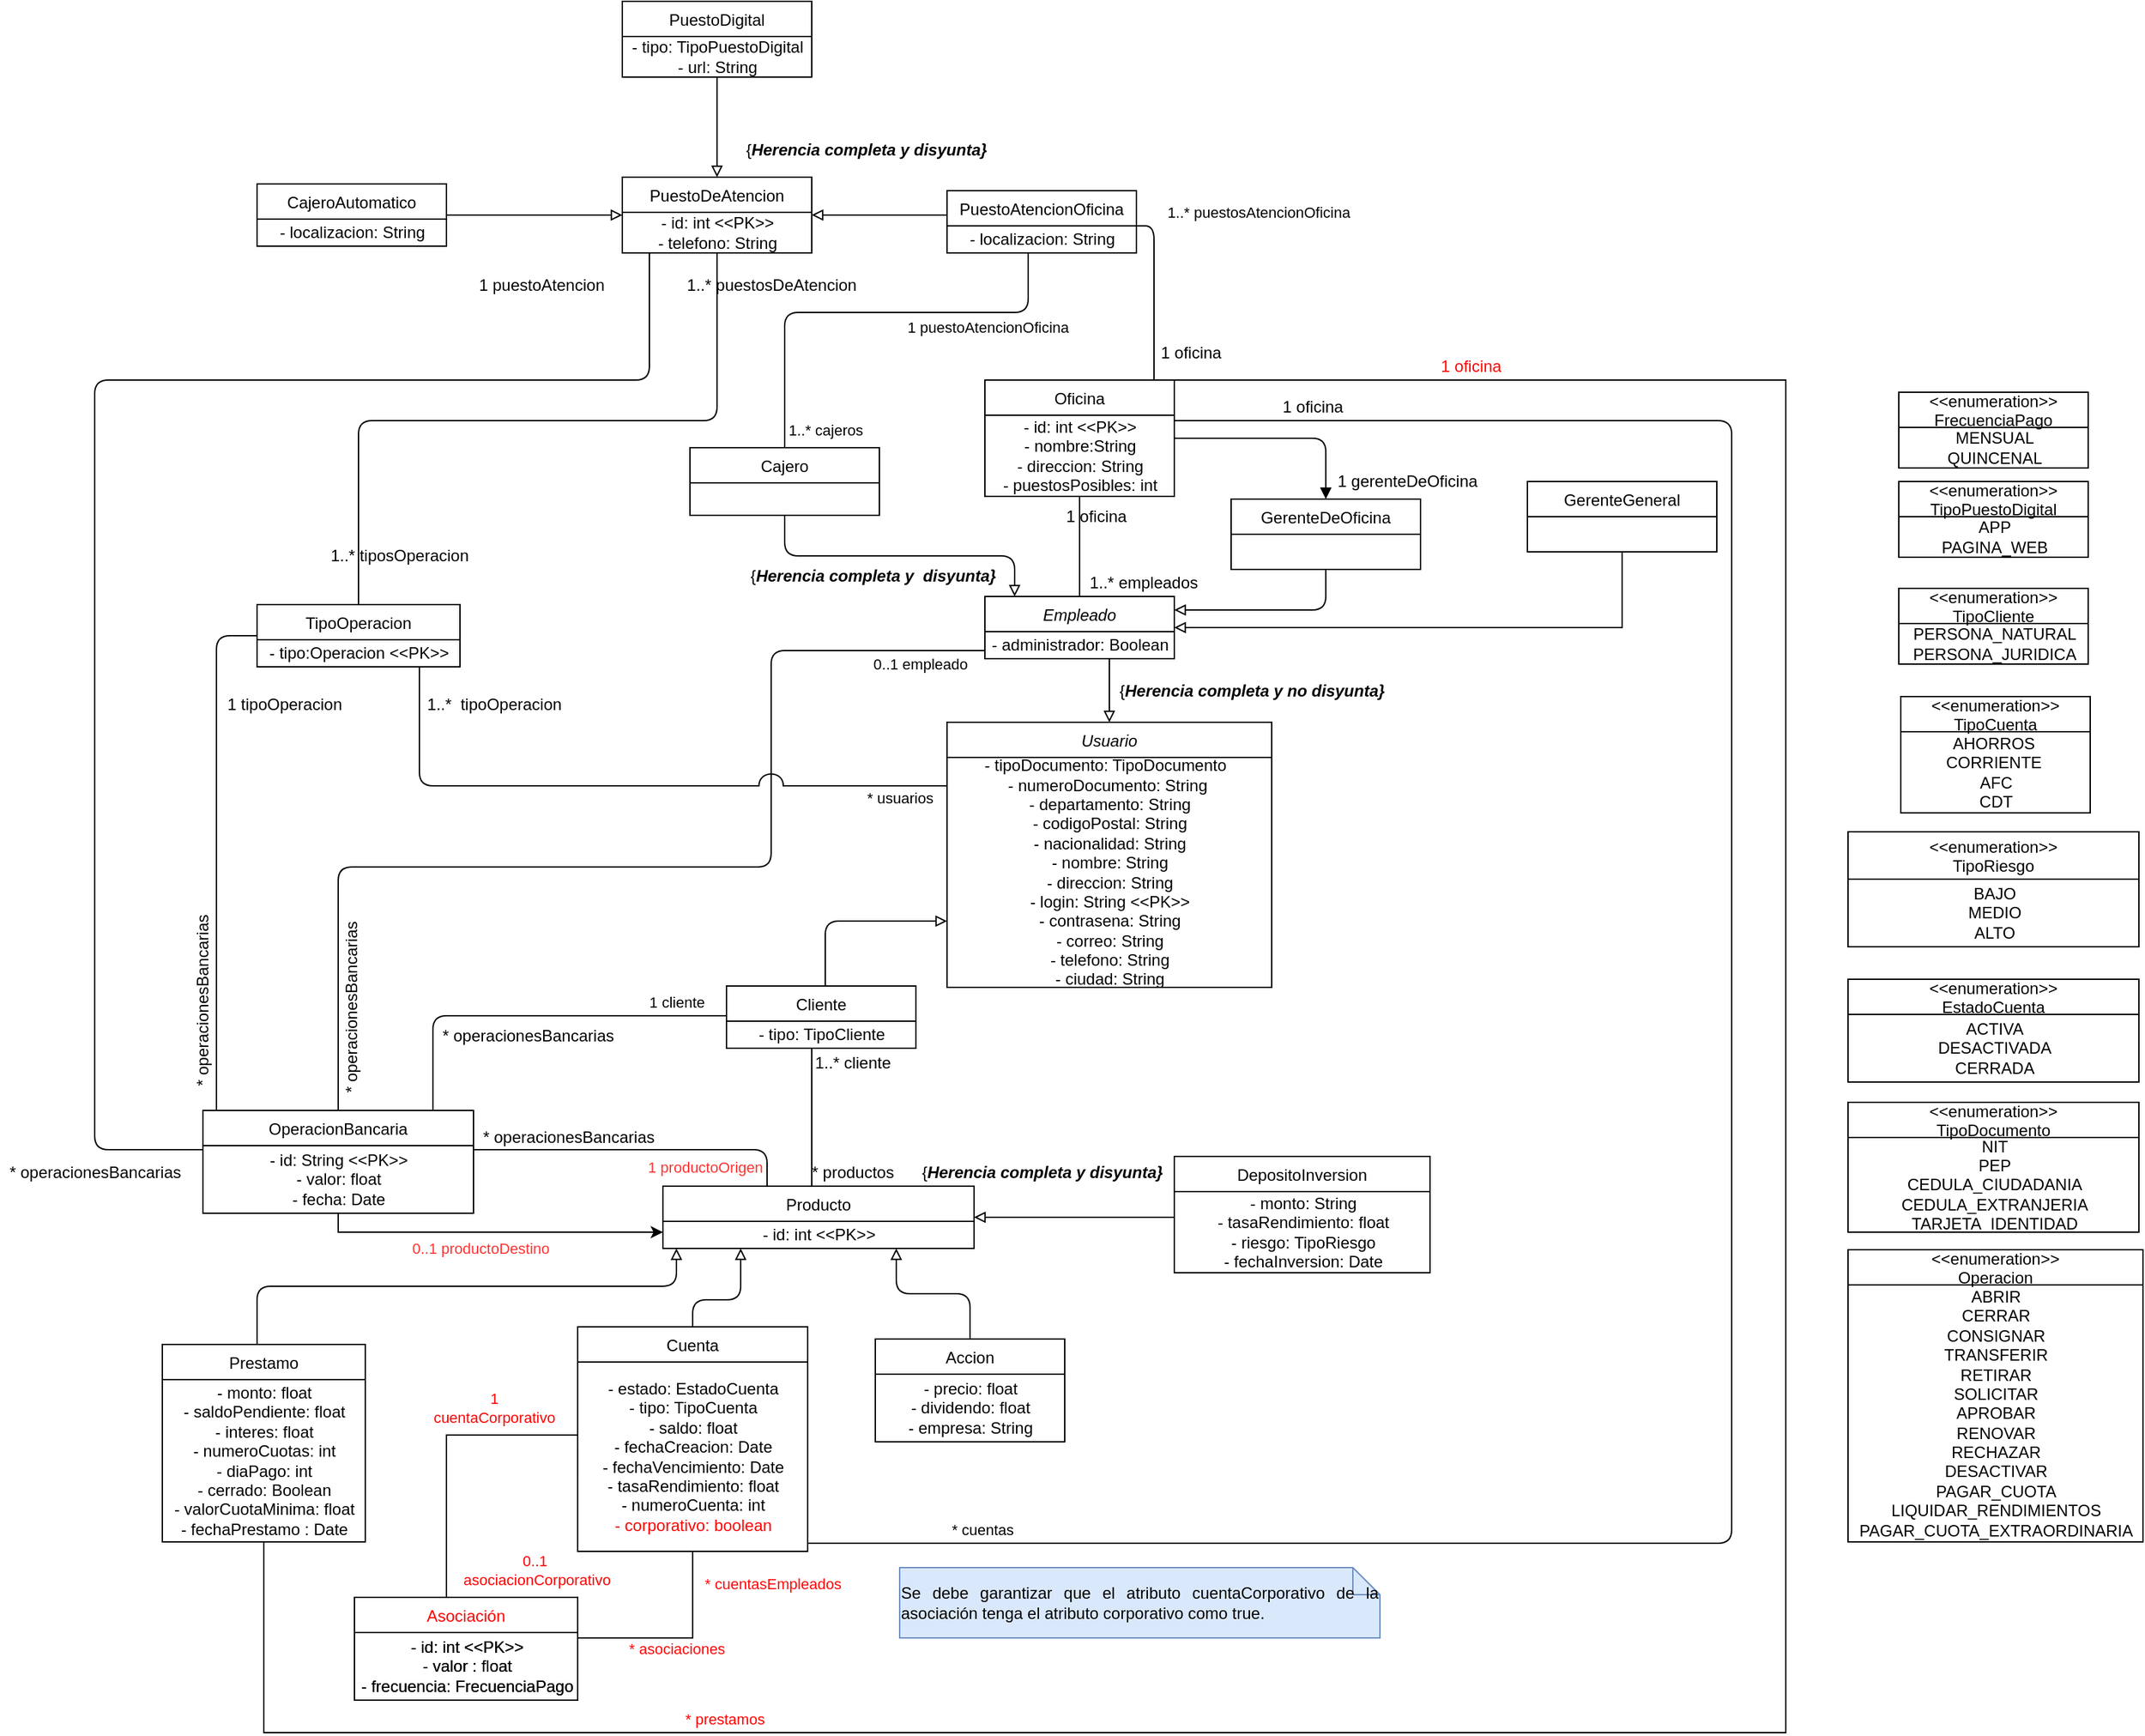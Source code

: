 <mxfile version="15.7.0" type="device"><diagram id="6gmjS-mF5gH4QfxO_2Ev" name="Page-1"><mxGraphModel dx="2557" dy="2121" grid="1" gridSize="10" guides="1" tooltips="1" connect="1" arrows="1" fold="1" page="1" pageScale="1" pageWidth="827" pageHeight="1169" math="0" shadow="0"><root><mxCell id="0"/><mxCell id="1" parent="0"/><mxCell id="1SsCXq34g7ttezfl67B7-1" value="Usuario" style="swimlane;fontStyle=2;childLayout=stackLayout;horizontal=1;startSize=26;fillColor=none;horizontalStack=0;resizeParent=1;resizeParentMax=0;resizeLast=0;collapsible=1;marginBottom=0;" parent="1" vertex="1"><mxGeometry x="230" y="113" width="240" height="196" as="geometry"/></mxCell><mxCell id="1SsCXq34g7ttezfl67B7-2" value="- tipoDocumento: TipoDocumento&amp;nbsp;&amp;nbsp;&lt;br&gt;- numeroDocumento: String&amp;nbsp;&lt;br&gt;- departamento: String&lt;br&gt;- codigoPostal: String&lt;br&gt;- nacionalidad: String&lt;br&gt;- nombre: String&lt;br&gt;- direccion: String&lt;br&gt;- login: String &amp;lt;&amp;lt;PK&amp;gt;&amp;gt;&lt;br&gt;- contrasena: String&lt;br&gt;- correo: String&lt;br&gt;- telefono: String&lt;br&gt;- ciudad: String" style="text;html=1;align=center;verticalAlign=middle;resizable=0;points=[];autosize=1;strokeColor=none;fillColor=none;" parent="1SsCXq34g7ttezfl67B7-1" vertex="1"><mxGeometry y="26" width="240" height="170" as="geometry"/></mxCell><mxCell id="1SsCXq34g7ttezfl67B7-3" style="edgeStyle=orthogonalEdgeStyle;rounded=0;orthogonalLoop=1;jettySize=auto;html=1;entryX=1;entryY=0.5;entryDx=0;entryDy=0;endArrow=block;endFill=0;" parent="1" source="1SsCXq34g7ttezfl67B7-4" target="1SsCXq34g7ttezfl67B7-60" edge="1"><mxGeometry relative="1" as="geometry"><Array as="points"><mxPoint x="729" y="43"/></Array></mxGeometry></mxCell><mxCell id="1SsCXq34g7ttezfl67B7-4" value="GerenteGeneral" style="swimlane;fontStyle=0;childLayout=stackLayout;horizontal=1;startSize=26;fillColor=none;horizontalStack=0;resizeParent=1;resizeParentMax=0;resizeLast=0;collapsible=1;marginBottom=0;" parent="1" vertex="1"><mxGeometry x="659" y="-65" width="140" height="52" as="geometry"/></mxCell><mxCell id="1SsCXq34g7ttezfl67B7-5" style="edgeStyle=orthogonalEdgeStyle;rounded=0;orthogonalLoop=1;jettySize=auto;html=1;entryX=0.5;entryY=0;entryDx=0;entryDy=0;endArrow=none;endFill=0;" parent="1" source="1SsCXq34g7ttezfl67B7-7" target="1SsCXq34g7ttezfl67B7-54" edge="1"><mxGeometry relative="1" as="geometry"><Array as="points"><mxPoint x="130" y="456"/></Array></mxGeometry></mxCell><mxCell id="1SsCXq34g7ttezfl67B7-6" style="edgeStyle=orthogonalEdgeStyle;rounded=1;orthogonalLoop=1;jettySize=auto;html=1;endArrow=block;endFill=0;" parent="1" source="1SsCXq34g7ttezfl67B7-7" target="1SsCXq34g7ttezfl67B7-1" edge="1"><mxGeometry relative="1" as="geometry"><Array as="points"><mxPoint x="140" y="260"/></Array></mxGeometry></mxCell><mxCell id="1SsCXq34g7ttezfl67B7-7" value="Cliente" style="swimlane;fontStyle=0;childLayout=stackLayout;horizontal=1;startSize=26;fillColor=none;horizontalStack=0;resizeParent=1;resizeParentMax=0;resizeLast=0;collapsible=1;marginBottom=0;" parent="1" vertex="1"><mxGeometry x="67" y="308" width="140" height="46" as="geometry"/></mxCell><mxCell id="1SsCXq34g7ttezfl67B7-8" value="- tipo: TipoCliente" style="text;html=1;align=center;verticalAlign=middle;resizable=0;points=[];autosize=1;strokeColor=none;fillColor=none;" parent="1SsCXq34g7ttezfl67B7-7" vertex="1"><mxGeometry y="26" width="140" height="20" as="geometry"/></mxCell><mxCell id="1SsCXq34g7ttezfl67B7-9" style="edgeStyle=orthogonalEdgeStyle;rounded=1;orthogonalLoop=1;jettySize=auto;html=1;endArrow=block;endFill=0;" parent="1" source="1SsCXq34g7ttezfl67B7-10" target="1SsCXq34g7ttezfl67B7-60" edge="1"><mxGeometry relative="1" as="geometry"><Array as="points"><mxPoint x="510" y="30"/></Array></mxGeometry></mxCell><mxCell id="1SsCXq34g7ttezfl67B7-10" value="GerenteDeOficina" style="swimlane;fontStyle=0;childLayout=stackLayout;horizontal=1;startSize=26;fillColor=none;horizontalStack=0;resizeParent=1;resizeParentMax=0;resizeLast=0;collapsible=1;marginBottom=0;" parent="1" vertex="1"><mxGeometry x="440" y="-52" width="140" height="52" as="geometry"/></mxCell><mxCell id="1SsCXq34g7ttezfl67B7-11" style="edgeStyle=orthogonalEdgeStyle;rounded=1;orthogonalLoop=1;jettySize=auto;html=1;endArrow=none;endFill=0;" parent="1" source="1SsCXq34g7ttezfl67B7-15" target="1SsCXq34g7ttezfl67B7-37" edge="1"><mxGeometry relative="1" as="geometry"><Array as="points"><mxPoint x="110" y="-190"/><mxPoint x="290" y="-190"/></Array></mxGeometry></mxCell><mxCell id="1SsCXq34g7ttezfl67B7-12" value="1..* cajeros" style="edgeLabel;html=1;align=center;verticalAlign=middle;resizable=0;points=[];rotation=0;" parent="1SsCXq34g7ttezfl67B7-11" vertex="1" connectable="0"><mxGeometry x="-0.809" relative="1" as="geometry"><mxPoint x="30" y="18" as="offset"/></mxGeometry></mxCell><mxCell id="1SsCXq34g7ttezfl67B7-13" value="1 puestoAtencionOficina" style="edgeLabel;html=1;align=center;verticalAlign=middle;resizable=0;points=[];" parent="1SsCXq34g7ttezfl67B7-11" vertex="1" connectable="0"><mxGeometry x="0.923" y="1" relative="1" as="geometry"><mxPoint x="-29" y="42" as="offset"/></mxGeometry></mxCell><mxCell id="1SsCXq34g7ttezfl67B7-14" style="edgeStyle=orthogonalEdgeStyle;rounded=1;orthogonalLoop=1;jettySize=auto;html=1;entryX=0.157;entryY=0;entryDx=0;entryDy=0;entryPerimeter=0;endArrow=block;endFill=0;" parent="1" source="1SsCXq34g7ttezfl67B7-15" target="1SsCXq34g7ttezfl67B7-60" edge="1"><mxGeometry relative="1" as="geometry"><Array as="points"><mxPoint x="110" y="-10"/><mxPoint x="280" y="-10"/></Array></mxGeometry></mxCell><mxCell id="1SsCXq34g7ttezfl67B7-15" value="Cajero" style="swimlane;fontStyle=0;childLayout=stackLayout;horizontal=1;startSize=26;fillColor=none;horizontalStack=0;resizeParent=1;resizeParentMax=0;resizeLast=0;collapsible=1;marginBottom=0;" parent="1" vertex="1"><mxGeometry x="40" y="-90" width="140" height="50" as="geometry"/></mxCell><mxCell id="1SsCXq34g7ttezfl67B7-16" style="edgeStyle=orthogonalEdgeStyle;rounded=1;orthogonalLoop=1;jettySize=auto;html=1;entryX=0.25;entryY=1;entryDx=0;entryDy=0;endArrow=block;endFill=0;" parent="1" source="1SsCXq34g7ttezfl67B7-17" target="1SsCXq34g7ttezfl67B7-54" edge="1"><mxGeometry relative="1" as="geometry"><Array as="points"><mxPoint x="42" y="540"/><mxPoint x="78" y="540"/></Array></mxGeometry></mxCell><mxCell id="1SsCXq34g7ttezfl67B7-17" value="Cuenta" style="swimlane;fontStyle=0;childLayout=stackLayout;horizontal=1;startSize=26;fillColor=none;horizontalStack=0;resizeParent=1;resizeParentMax=0;resizeLast=0;collapsible=1;marginBottom=0;" parent="1" vertex="1"><mxGeometry x="-43" y="560" width="170" height="166" as="geometry"/></mxCell><mxCell id="1SsCXq34g7ttezfl67B7-18" value="&lt;br&gt;- estado: EstadoCuenta&lt;br&gt;- tipo: TipoCuenta&lt;br&gt;- saldo: float&lt;br&gt;- fechaCreacion: Date&lt;br&gt;- fechaVencimiento: Date&lt;br&gt;- tasaRendimiento: float&lt;br&gt;- numeroCuenta: int&lt;br&gt;&lt;font color=&quot;#ff0000&quot;&gt;- corporativo: boolean&lt;br&gt;&lt;br&gt;&lt;/font&gt;" style="text;html=1;align=center;verticalAlign=middle;resizable=0;points=[];autosize=1;strokeColor=none;fillColor=none;" parent="1SsCXq34g7ttezfl67B7-17" vertex="1"><mxGeometry y="26" width="170" height="140" as="geometry"/></mxCell><mxCell id="1SsCXq34g7ttezfl67B7-19" style="edgeStyle=orthogonalEdgeStyle;rounded=1;orthogonalLoop=1;jettySize=auto;html=1;endArrow=block;endFill=0;" parent="1" source="1SsCXq34g7ttezfl67B7-20" target="1SsCXq34g7ttezfl67B7-54" edge="1"><mxGeometry relative="1" as="geometry"><Array as="points"><mxPoint x="-280" y="530"/><mxPoint x="30" y="530"/></Array></mxGeometry></mxCell><mxCell id="1SsCXq34g7ttezfl67B7-20" value="Prestamo" style="swimlane;fontStyle=0;childLayout=stackLayout;horizontal=1;startSize=26;fillColor=none;horizontalStack=0;resizeParent=1;resizeParentMax=0;resizeLast=0;collapsible=1;marginBottom=0;" parent="1" vertex="1"><mxGeometry x="-350" y="573" width="150" height="146" as="geometry"/></mxCell><mxCell id="1SsCXq34g7ttezfl67B7-21" value="- monto: float&lt;br&gt;- saldoPendiente: float&lt;br&gt;- interes: float&lt;br&gt;- numeroCuotas: int&lt;br&gt;- diaPago: int&lt;br&gt;- cerrado: Boolean&lt;br&gt;- valorCuotaMinima: float&lt;br&gt;- fechaPrestamo : Date" style="text;html=1;align=center;verticalAlign=middle;resizable=0;points=[];autosize=1;strokeColor=none;fillColor=none;" parent="1SsCXq34g7ttezfl67B7-20" vertex="1"><mxGeometry y="26" width="150" height="120" as="geometry"/></mxCell><mxCell id="1SsCXq34g7ttezfl67B7-22" style="edgeStyle=orthogonalEdgeStyle;rounded=1;orthogonalLoop=1;jettySize=auto;html=1;endArrow=none;endFill=0;" parent="1" source="1SsCXq34g7ttezfl67B7-23" target="1SsCXq34g7ttezfl67B7-29" edge="1"><mxGeometry relative="1" as="geometry"><Array as="points"><mxPoint x="10" y="-140"/><mxPoint x="-400" y="-140"/><mxPoint x="-400" y="429"/></Array></mxGeometry></mxCell><mxCell id="1SsCXq34g7ttezfl67B7-23" value="PuestoDeAtencion" style="swimlane;fontStyle=0;childLayout=stackLayout;horizontal=1;startSize=26;fillColor=none;horizontalStack=0;resizeParent=1;resizeParentMax=0;resizeLast=0;collapsible=1;marginBottom=0;" parent="1" vertex="1"><mxGeometry x="-10" y="-290" width="140" height="56" as="geometry"/></mxCell><mxCell id="1SsCXq34g7ttezfl67B7-107" value="- id: int &amp;lt;&amp;lt;PK&amp;gt;&amp;gt;&lt;br&gt;- telefono: String" style="text;html=1;align=center;verticalAlign=middle;resizable=0;points=[];autosize=1;strokeColor=none;fillColor=none;" parent="1SsCXq34g7ttezfl67B7-23" vertex="1"><mxGeometry y="26" width="140" height="30" as="geometry"/></mxCell><mxCell id="1SsCXq34g7ttezfl67B7-24" style="edgeStyle=orthogonalEdgeStyle;rounded=1;orthogonalLoop=1;jettySize=auto;html=1;endArrow=none;endFill=0;" parent="1" source="1SsCXq34g7ttezfl67B7-29" target="1SsCXq34g7ttezfl67B7-7" edge="1"><mxGeometry relative="1" as="geometry"><Array as="points"><mxPoint x="-150" y="330"/></Array></mxGeometry></mxCell><mxCell id="1SsCXq34g7ttezfl67B7-25" value="1 cliente" style="edgeLabel;html=1;align=center;verticalAlign=middle;resizable=0;points=[];" parent="1SsCXq34g7ttezfl67B7-24" vertex="1" connectable="0"><mxGeometry x="0.58" y="2" relative="1" as="geometry"><mxPoint x="23" y="-8" as="offset"/></mxGeometry></mxCell><mxCell id="1SsCXq34g7ttezfl67B7-26" style="edgeStyle=orthogonalEdgeStyle;rounded=1;orthogonalLoop=1;jettySize=auto;html=1;endArrow=none;endFill=0;" parent="1" source="1SsCXq34g7ttezfl67B7-29" target="1SsCXq34g7ttezfl67B7-60" edge="1"><mxGeometry relative="1" as="geometry"><Array as="points"><mxPoint x="-220" y="220"/><mxPoint x="100" y="220"/><mxPoint x="100" y="60"/></Array></mxGeometry></mxCell><mxCell id="1SsCXq34g7ttezfl67B7-27" value="0..1 empleado" style="edgeLabel;html=1;align=center;verticalAlign=middle;resizable=0;points=[];" parent="1SsCXq34g7ttezfl67B7-26" vertex="1" connectable="0"><mxGeometry x="0.605" y="1" relative="1" as="geometry"><mxPoint x="111" y="6" as="offset"/></mxGeometry></mxCell><mxCell id="1SsCXq34g7ttezfl67B7-28" style="edgeStyle=orthogonalEdgeStyle;rounded=1;orthogonalLoop=1;jettySize=auto;html=1;endArrow=none;endFill=0;" parent="1" source="1SsCXq34g7ttezfl67B7-29" target="1SsCXq34g7ttezfl67B7-72" edge="1"><mxGeometry relative="1" as="geometry"><mxPoint x="-210" y="80" as="targetPoint"/><Array as="points"><mxPoint x="-310" y="49"/></Array></mxGeometry></mxCell><mxCell id="1SsCXq34g7ttezfl67B7-29" value="OperacionBancaria" style="swimlane;fontStyle=0;childLayout=stackLayout;horizontal=1;startSize=26;fillColor=none;horizontalStack=0;resizeParent=1;resizeParentMax=0;resizeLast=0;collapsible=1;marginBottom=0;" parent="1" vertex="1"><mxGeometry x="-320" y="400" width="200" height="76" as="geometry"/></mxCell><mxCell id="1SsCXq34g7ttezfl67B7-30" value="- id: String &amp;lt;&amp;lt;PK&amp;gt;&amp;gt;&lt;br&gt;- valor: float&lt;br&gt;- fecha: Date" style="text;html=1;align=center;verticalAlign=middle;resizable=0;points=[];autosize=1;strokeColor=none;fillColor=none;" parent="1SsCXq34g7ttezfl67B7-29" vertex="1"><mxGeometry y="26" width="200" height="50" as="geometry"/></mxCell><mxCell id="1SsCXq34g7ttezfl67B7-31" style="edgeStyle=orthogonalEdgeStyle;rounded=1;orthogonalLoop=1;jettySize=auto;html=1;endArrow=none;endFill=0;" parent="1" source="1SsCXq34g7ttezfl67B7-35" target="1SsCXq34g7ttezfl67B7-37" edge="1"><mxGeometry relative="1" as="geometry"><Array as="points"><mxPoint x="383" y="-254"/></Array><mxPoint x="385.54" y="-116.74" as="sourcePoint"/><mxPoint x="370" y="-253.98" as="targetPoint"/></mxGeometry></mxCell><mxCell id="1SsCXq34g7ttezfl67B7-32" value="1..* puestosAtencionOficina" style="edgeLabel;html=1;align=center;verticalAlign=middle;resizable=0;points=[];" parent="1SsCXq34g7ttezfl67B7-31" vertex="1" connectable="0"><mxGeometry x="-0.02" y="-3" relative="1" as="geometry"><mxPoint x="74" y="-62" as="offset"/></mxGeometry></mxCell><mxCell id="1SsCXq34g7ttezfl67B7-33" style="edgeStyle=orthogonalEdgeStyle;rounded=0;orthogonalLoop=1;jettySize=auto;html=1;endArrow=none;endFill=0;" parent="1" source="1SsCXq34g7ttezfl67B7-35" target="1SsCXq34g7ttezfl67B7-60" edge="1"><mxGeometry relative="1" as="geometry"/></mxCell><mxCell id="1SsCXq34g7ttezfl67B7-34" style="edgeStyle=orthogonalEdgeStyle;rounded=1;orthogonalLoop=1;jettySize=auto;html=1;endArrow=block;endFill=1;" parent="1" source="1SsCXq34g7ttezfl67B7-35" target="1SsCXq34g7ttezfl67B7-10" edge="1"><mxGeometry relative="1" as="geometry"/></mxCell><mxCell id="1SsCXq34g7ttezfl67B7-35" value="Oficina" style="swimlane;fontStyle=0;childLayout=stackLayout;horizontal=1;startSize=26;fillColor=none;horizontalStack=0;resizeParent=1;resizeParentMax=0;resizeLast=0;collapsible=1;marginBottom=0;" parent="1" vertex="1"><mxGeometry x="258" y="-140" width="140" height="86" as="geometry"/></mxCell><mxCell id="1SsCXq34g7ttezfl67B7-64" value="- id: int &amp;lt;&amp;lt;PK&amp;gt;&amp;gt;&lt;br&gt;- nombre:String&lt;br&gt;- direccion: String&lt;br&gt;- puestosPosibles: int" style="text;html=1;align=center;verticalAlign=middle;resizable=0;points=[];autosize=1;strokeColor=none;fillColor=none;" parent="1SsCXq34g7ttezfl67B7-35" vertex="1"><mxGeometry y="26" width="140" height="60" as="geometry"/></mxCell><mxCell id="1SsCXq34g7ttezfl67B7-36" style="edgeStyle=orthogonalEdgeStyle;rounded=0;orthogonalLoop=1;jettySize=auto;html=1;entryX=1;entryY=0.5;entryDx=0;entryDy=0;endArrow=block;endFill=0;" parent="1" source="1SsCXq34g7ttezfl67B7-37" target="1SsCXq34g7ttezfl67B7-23" edge="1"><mxGeometry relative="1" as="geometry"><Array as="points"><mxPoint x="150" y="-262"/><mxPoint x="150" y="-262"/></Array></mxGeometry></mxCell><mxCell id="1SsCXq34g7ttezfl67B7-37" value="PuestoAtencionOficina" style="swimlane;fontStyle=0;childLayout=stackLayout;horizontal=1;startSize=26;fillColor=none;horizontalStack=0;resizeParent=1;resizeParentMax=0;resizeLast=0;collapsible=1;marginBottom=0;" parent="1" vertex="1"><mxGeometry x="230" y="-280" width="140" height="46" as="geometry"/></mxCell><mxCell id="1SsCXq34g7ttezfl67B7-38" value="- localizacion: String" style="text;html=1;align=center;verticalAlign=middle;resizable=0;points=[];autosize=1;strokeColor=none;fillColor=none;" parent="1SsCXq34g7ttezfl67B7-37" vertex="1"><mxGeometry y="26" width="140" height="20" as="geometry"/></mxCell><mxCell id="1SsCXq34g7ttezfl67B7-39" style="edgeStyle=orthogonalEdgeStyle;rounded=0;orthogonalLoop=1;jettySize=auto;html=1;entryX=0;entryY=0.5;entryDx=0;entryDy=0;endArrow=block;endFill=0;" parent="1" source="1SsCXq34g7ttezfl67B7-40" target="1SsCXq34g7ttezfl67B7-23" edge="1"><mxGeometry relative="1" as="geometry"/></mxCell><mxCell id="1SsCXq34g7ttezfl67B7-40" value="CajeroAutomatico" style="swimlane;fontStyle=0;childLayout=stackLayout;horizontal=1;startSize=26;fillColor=none;horizontalStack=0;resizeParent=1;resizeParentMax=0;resizeLast=0;collapsible=1;marginBottom=0;" parent="1" vertex="1"><mxGeometry x="-280" y="-285" width="140" height="46" as="geometry"/></mxCell><mxCell id="1SsCXq34g7ttezfl67B7-41" value="- localizacion: String" style="text;html=1;align=center;verticalAlign=middle;resizable=0;points=[];autosize=1;strokeColor=none;fillColor=none;" parent="1SsCXq34g7ttezfl67B7-40" vertex="1"><mxGeometry y="26" width="140" height="20" as="geometry"/></mxCell><mxCell id="1SsCXq34g7ttezfl67B7-44" style="edgeStyle=orthogonalEdgeStyle;rounded=0;orthogonalLoop=1;jettySize=auto;html=1;entryX=1;entryY=0.5;entryDx=0;entryDy=0;endArrow=block;endFill=0;" parent="1" source="1SsCXq34g7ttezfl67B7-45" target="1SsCXq34g7ttezfl67B7-54" edge="1"><mxGeometry relative="1" as="geometry"><Array as="points"><mxPoint x="280" y="479"/><mxPoint x="280" y="479"/></Array></mxGeometry></mxCell><mxCell id="1SsCXq34g7ttezfl67B7-45" value="DepositoInversion" style="swimlane;fontStyle=0;childLayout=stackLayout;horizontal=1;startSize=26;horizontalStack=0;resizeParent=1;resizeParentMax=0;resizeLast=0;collapsible=1;marginBottom=0;" parent="1" vertex="1"><mxGeometry x="398" y="434" width="189" height="86" as="geometry"/></mxCell><mxCell id="1SsCXq34g7ttezfl67B7-46" value="- monto: String&lt;br&gt;- tasaRendimiento: float&lt;br&gt;- riesgo: TipoRiesgo&lt;br&gt;- fechaInversion: Date" style="text;html=1;align=center;verticalAlign=middle;resizable=0;points=[];autosize=1;strokeColor=none;fillColor=none;" parent="1SsCXq34g7ttezfl67B7-45" vertex="1"><mxGeometry y="26" width="189" height="60" as="geometry"/></mxCell><mxCell id="1SsCXq34g7ttezfl67B7-47" style="edgeStyle=orthogonalEdgeStyle;rounded=1;orthogonalLoop=1;jettySize=auto;html=1;entryX=0.75;entryY=1;entryDx=0;entryDy=0;endArrow=block;endFill=0;" parent="1" source="1SsCXq34g7ttezfl67B7-48" target="1SsCXq34g7ttezfl67B7-54" edge="1"><mxGeometry relative="1" as="geometry"/></mxCell><mxCell id="1SsCXq34g7ttezfl67B7-48" value="Accion" style="swimlane;fontStyle=0;childLayout=stackLayout;horizontal=1;startSize=26;horizontalStack=0;resizeParent=1;resizeParentMax=0;resizeLast=0;collapsible=1;marginBottom=0;" parent="1" vertex="1"><mxGeometry x="177" y="569" width="140" height="76" as="geometry"/></mxCell><mxCell id="1SsCXq34g7ttezfl67B7-49" value="- precio: float&lt;br&gt;- dividendo: float&lt;br&gt;- empresa: String" style="text;html=1;align=center;verticalAlign=middle;resizable=0;points=[];autosize=1;strokeColor=none;fillColor=none;" parent="1SsCXq34g7ttezfl67B7-48" vertex="1"><mxGeometry y="26" width="140" height="50" as="geometry"/></mxCell><mxCell id="1SsCXq34g7ttezfl67B7-52" style="edgeStyle=orthogonalEdgeStyle;rounded=1;orthogonalLoop=1;jettySize=auto;html=1;endArrow=none;endFill=0;" parent="1" source="1SsCXq34g7ttezfl67B7-54" target="1SsCXq34g7ttezfl67B7-29" edge="1"><mxGeometry relative="1" as="geometry"><Array as="points"><mxPoint x="97" y="429"/></Array></mxGeometry></mxCell><mxCell id="1SsCXq34g7ttezfl67B7-53" value="1 productoOrigen" style="edgeLabel;html=1;align=center;verticalAlign=middle;resizable=0;points=[];fontColor=#FF3333;" parent="1SsCXq34g7ttezfl67B7-52" vertex="1" connectable="0"><mxGeometry x="-0.659" y="2" relative="1" as="geometry"><mxPoint x="-32" y="11" as="offset"/></mxGeometry></mxCell><mxCell id="1SsCXq34g7ttezfl67B7-54" value="Producto" style="swimlane;fontStyle=0;childLayout=stackLayout;horizontal=1;startSize=26;fillColor=none;horizontalStack=0;resizeParent=1;resizeParentMax=0;resizeLast=0;collapsible=1;marginBottom=0;" parent="1" vertex="1"><mxGeometry x="20" y="456" width="230" height="46" as="geometry"/></mxCell><mxCell id="1SsCXq34g7ttezfl67B7-114" value="- id: int &amp;lt;&amp;lt;PK&amp;gt;&amp;gt;" style="text;html=1;align=center;verticalAlign=middle;resizable=0;points=[];autosize=1;strokeColor=none;fillColor=none;fontColor=#000000;" parent="1SsCXq34g7ttezfl67B7-54" vertex="1"><mxGeometry y="26" width="230" height="20" as="geometry"/></mxCell><mxCell id="1SsCXq34g7ttezfl67B7-55" value="&lt;&lt;enumeration&gt;&gt;&#10;TipoCliente" style="swimlane;fontStyle=0;childLayout=stackLayout;horizontal=1;startSize=26;fillColor=none;horizontalStack=0;resizeParent=1;resizeParentMax=0;resizeLast=0;collapsible=1;marginBottom=0;" parent="1" vertex="1"><mxGeometry x="933.5" y="14" width="140" height="56" as="geometry"/></mxCell><mxCell id="1SsCXq34g7ttezfl67B7-56" value="PERSONA_NATURAL&lt;br&gt;PERSONA_JURIDICA" style="text;html=1;align=center;verticalAlign=middle;resizable=0;points=[];autosize=1;strokeColor=none;fillColor=none;" parent="1SsCXq34g7ttezfl67B7-55" vertex="1"><mxGeometry y="26" width="140" height="30" as="geometry"/></mxCell><mxCell id="1SsCXq34g7ttezfl67B7-57" value="&lt;&lt;enumeration&gt;&gt;&#10;Operacion" style="swimlane;fontStyle=0;childLayout=stackLayout;horizontal=1;startSize=26;fillColor=none;horizontalStack=0;resizeParent=1;resizeParentMax=0;resizeLast=0;collapsible=1;marginBottom=0;" parent="1" vertex="1"><mxGeometry x="896" y="503" width="218" height="216" as="geometry"/></mxCell><mxCell id="1SsCXq34g7ttezfl67B7-58" value="ABRIR&lt;br&gt;CERRAR&lt;br&gt;CONSIGNAR&lt;br&gt;TRANSFERIR&lt;br&gt;RETIRAR&lt;br&gt;SOLICITAR&lt;br&gt;APROBAR&lt;br&gt;RENOVAR&lt;br&gt;RECHAZAR&lt;br&gt;DESACTIVAR&lt;br&gt;PAGAR_CUOTA&lt;br&gt;LIQUIDAR_RENDIMIENTOS&lt;br&gt;PAGAR_CUOTA_EXTRAORDINARIA" style="text;html=1;align=center;verticalAlign=middle;resizable=0;points=[];autosize=1;strokeColor=none;fillColor=none;" parent="1SsCXq34g7ttezfl67B7-57" vertex="1"><mxGeometry y="26" width="218" height="190" as="geometry"/></mxCell><mxCell id="1SsCXq34g7ttezfl67B7-59" style="edgeStyle=orthogonalEdgeStyle;rounded=0;orthogonalLoop=1;jettySize=auto;html=1;entryX=0.5;entryY=0;entryDx=0;entryDy=0;endArrow=block;endFill=0;" parent="1" source="1SsCXq34g7ttezfl67B7-60" target="1SsCXq34g7ttezfl67B7-1" edge="1"><mxGeometry relative="1" as="geometry"><Array as="points"><mxPoint x="350" y="90"/><mxPoint x="350" y="90"/></Array></mxGeometry></mxCell><mxCell id="1SsCXq34g7ttezfl67B7-60" value="Empleado" style="swimlane;fontStyle=2;childLayout=stackLayout;horizontal=1;startSize=26;fillColor=none;horizontalStack=0;resizeParent=1;resizeParentMax=0;resizeLast=0;collapsible=1;marginBottom=0;" parent="1" vertex="1"><mxGeometry x="258" y="20" width="140" height="46" as="geometry"/></mxCell><mxCell id="1SsCXq34g7ttezfl67B7-94" value="- administrador: Boolean" style="text;html=1;align=center;verticalAlign=middle;resizable=0;points=[];autosize=1;strokeColor=none;fillColor=none;" parent="1SsCXq34g7ttezfl67B7-60" vertex="1"><mxGeometry y="26" width="140" height="20" as="geometry"/></mxCell><mxCell id="1SsCXq34g7ttezfl67B7-62" value="&lt;&lt;enumeration&gt;&gt;&#10;EstadoCuenta" style="swimlane;fontStyle=0;childLayout=stackLayout;horizontal=1;startSize=26;fillColor=none;horizontalStack=0;resizeParent=1;resizeParentMax=0;resizeLast=0;collapsible=1;marginBottom=0;" parent="1" vertex="1"><mxGeometry x="896" y="303" width="215" height="76" as="geometry"/></mxCell><mxCell id="1SsCXq34g7ttezfl67B7-63" value="ACTIVA&lt;br&gt;DESACTIVADA&lt;br&gt;CERRADA" style="text;html=1;align=center;verticalAlign=middle;resizable=0;points=[];autosize=1;strokeColor=none;fillColor=none;" parent="1SsCXq34g7ttezfl67B7-62" vertex="1"><mxGeometry y="26" width="215" height="50" as="geometry"/></mxCell><mxCell id="1SsCXq34g7ttezfl67B7-65" value="1 gerenteDeOficina" style="text;html=1;align=center;verticalAlign=middle;resizable=0;points=[];autosize=1;strokeColor=none;fillColor=none;" parent="1" vertex="1"><mxGeometry x="510" y="-75" width="120" height="20" as="geometry"/></mxCell><mxCell id="1SsCXq34g7ttezfl67B7-66" value="1 oficina" style="text;html=1;align=center;verticalAlign=middle;resizable=0;points=[];autosize=1;strokeColor=none;fillColor=none;" parent="1" vertex="1"><mxGeometry x="310" y="-49" width="60" height="20" as="geometry"/></mxCell><mxCell id="1SsCXq34g7ttezfl67B7-67" style="edgeStyle=orthogonalEdgeStyle;rounded=1;orthogonalLoop=1;jettySize=auto;html=1;endArrow=none;endFill=0;fillColor=#e51400;" parent="1" source="1SsCXq34g7ttezfl67B7-18" target="1SsCXq34g7ttezfl67B7-35" edge="1"><mxGeometry relative="1" as="geometry"><Array as="points"><mxPoint x="100" y="720"/><mxPoint x="810" y="720"/><mxPoint x="810" y="-110"/></Array></mxGeometry></mxCell><mxCell id="1SsCXq34g7ttezfl67B7-68" value="* cuentas" style="edgeLabel;html=1;align=center;verticalAlign=middle;resizable=0;points=[];" parent="1SsCXq34g7ttezfl67B7-67" vertex="1" connectable="0"><mxGeometry x="-0.853" y="1" relative="1" as="geometry"><mxPoint x="-13" y="-9" as="offset"/></mxGeometry></mxCell><mxCell id="1SsCXq34g7ttezfl67B7-69" style="rounded=1;orthogonalLoop=1;jettySize=auto;html=1;endArrow=none;endFill=0;fontColor=#FF1D0D;fillColor=#e51400;jumpStyle=arc;edgeStyle=orthogonalEdgeStyle;jumpSize=18;" parent="1" source="1SsCXq34g7ttezfl67B7-72" target="1SsCXq34g7ttezfl67B7-1" edge="1"><mxGeometry relative="1" as="geometry"><Array as="points"><mxPoint x="-160" y="160"/></Array></mxGeometry></mxCell><mxCell id="1SsCXq34g7ttezfl67B7-70" style="edgeStyle=orthogonalEdgeStyle;rounded=1;orthogonalLoop=1;jettySize=auto;html=1;endArrow=none;endFill=0;fillColor=#e51400;" parent="1" source="1SsCXq34g7ttezfl67B7-72" target="1SsCXq34g7ttezfl67B7-23" edge="1"><mxGeometry relative="1" as="geometry"><Array as="points"><mxPoint x="-205" y="-110"/><mxPoint x="60" y="-110"/></Array></mxGeometry></mxCell><mxCell id="1SsCXq34g7ttezfl67B7-71" value="" style="edgeStyle=orthogonalEdgeStyle;rounded=1;orthogonalLoop=1;jettySize=auto;html=1;endArrow=none;endFill=0;" parent="1" source="1SsCXq34g7ttezfl67B7-72" edge="1"><mxGeometry relative="1" as="geometry"><mxPoint x="-205.0" y="-47" as="targetPoint"/></mxGeometry></mxCell><mxCell id="1SsCXq34g7ttezfl67B7-72" value="TipoOperacion" style="swimlane;fontStyle=0;childLayout=stackLayout;horizontal=1;startSize=26;fillColor=none;horizontalStack=0;resizeParent=1;resizeParentMax=0;resizeLast=0;collapsible=1;marginBottom=0;" parent="1" vertex="1"><mxGeometry x="-280" y="26" width="150" height="46" as="geometry"/></mxCell><mxCell id="1SsCXq34g7ttezfl67B7-73" value="- tipo:Operacion &amp;lt;&amp;lt;PK&amp;gt;&amp;gt;" style="text;html=1;align=center;verticalAlign=middle;resizable=0;points=[];autosize=1;strokeColor=none;fillColor=none;" parent="1SsCXq34g7ttezfl67B7-72" vertex="1"><mxGeometry y="26" width="150" height="20" as="geometry"/></mxCell><mxCell id="1SsCXq34g7ttezfl67B7-75" value="1 oficina" style="text;html=1;align=center;verticalAlign=middle;resizable=0;points=[];autosize=1;strokeColor=none;fillColor=none;" parent="1" vertex="1"><mxGeometry x="380" y="-170" width="60" height="20" as="geometry"/></mxCell><mxCell id="1SsCXq34g7ttezfl67B7-76" value="1..* empleados" style="text;html=1;align=center;verticalAlign=middle;resizable=0;points=[];autosize=1;strokeColor=none;fillColor=none;" parent="1" vertex="1"><mxGeometry x="325" width="100" height="20" as="geometry"/></mxCell><mxCell id="1SsCXq34g7ttezfl67B7-78" value="1..* tiposOperacion" style="text;html=1;align=center;verticalAlign=middle;resizable=0;points=[];autosize=1;strokeColor=none;fillColor=none;" parent="1" vertex="1"><mxGeometry x="-235" y="-20" width="120" height="20" as="geometry"/></mxCell><mxCell id="1SsCXq34g7ttezfl67B7-79" value="1..* puestosDeAtencion" style="text;html=1;align=center;verticalAlign=middle;resizable=0;points=[];autosize=1;" parent="1" vertex="1"><mxGeometry x="30" y="-220" width="140" height="20" as="geometry"/></mxCell><mxCell id="1SsCXq34g7ttezfl67B7-80" value="1 tipoOperacion" style="text;html=1;align=center;verticalAlign=middle;resizable=0;points=[];autosize=1;strokeColor=none;fillColor=none;" parent="1" vertex="1"><mxGeometry x="-310" y="90" width="100" height="20" as="geometry"/></mxCell><mxCell id="1SsCXq34g7ttezfl67B7-81" value="* operacionesBancarias" style="text;html=1;align=center;verticalAlign=middle;resizable=0;points=[];autosize=1;strokeColor=none;fillColor=none;fontColor=#000000;rotation=270;" parent="1" vertex="1"><mxGeometry x="-390" y="309" width="140" height="20" as="geometry"/></mxCell><mxCell id="1SsCXq34g7ttezfl67B7-82" value="* operacionesBancarias" style="text;html=1;align=center;verticalAlign=middle;resizable=0;points=[];autosize=1;strokeColor=none;fillColor=none;fontColor=#000000;rotation=270;" parent="1" vertex="1"><mxGeometry x="-280" y="314" width="140" height="20" as="geometry"/></mxCell><mxCell id="1SsCXq34g7ttezfl67B7-83" value="* operacionesBancarias" style="text;html=1;align=center;verticalAlign=middle;resizable=0;points=[];autosize=1;strokeColor=none;fillColor=none;fontColor=#000000;rotation=0;" parent="1" vertex="1"><mxGeometry x="-150" y="335" width="140" height="20" as="geometry"/></mxCell><mxCell id="1SsCXq34g7ttezfl67B7-84" value="1 oficina" style="text;html=1;align=center;verticalAlign=middle;resizable=0;points=[];autosize=1;strokeColor=none;fillColor=none;" parent="1" vertex="1"><mxGeometry x="470" y="-130" width="60" height="20" as="geometry"/></mxCell><mxCell id="1SsCXq34g7ttezfl67B7-85" value="* productos" style="text;html=1;align=center;verticalAlign=middle;resizable=0;points=[];autosize=1;strokeColor=none;fillColor=none;" parent="1" vertex="1"><mxGeometry x="120" y="436" width="80" height="20" as="geometry"/></mxCell><mxCell id="1SsCXq34g7ttezfl67B7-86" value="1..* cliente" style="text;html=1;align=center;verticalAlign=middle;resizable=0;points=[];autosize=1;strokeColor=none;fillColor=none;" parent="1" vertex="1"><mxGeometry x="125" y="355" width="70" height="20" as="geometry"/></mxCell><mxCell id="1SsCXq34g7ttezfl67B7-87" value="* operacionesBancarias" style="text;html=1;align=center;verticalAlign=middle;resizable=0;points=[];autosize=1;strokeColor=none;fillColor=none;fontColor=#000000;rotation=0;" parent="1" vertex="1"><mxGeometry x="-470" y="436" width="140" height="20" as="geometry"/></mxCell><mxCell id="1SsCXq34g7ttezfl67B7-88" value="&lt;font color=&quot;#000000&quot;&gt;1 puestoAtencion&lt;/font&gt;" style="text;html=1;align=center;verticalAlign=middle;resizable=0;points=[];autosize=1;fontColor=#FF2617;" parent="1" vertex="1"><mxGeometry x="-125" y="-220" width="110" height="20" as="geometry"/></mxCell><mxCell id="1SsCXq34g7ttezfl67B7-89" value="* operacionesBancarias" style="text;html=1;align=center;verticalAlign=middle;resizable=0;points=[];autosize=1;strokeColor=none;fillColor=none;fontColor=#000000;rotation=0;" parent="1" vertex="1"><mxGeometry x="-120" y="410" width="140" height="20" as="geometry"/></mxCell><mxCell id="1SsCXq34g7ttezfl67B7-90" value="{&lt;b&gt;&lt;i&gt;Herencia completa y disyunta}&lt;/i&gt;&lt;/b&gt;" style="text;html=1;align=center;verticalAlign=middle;resizable=0;points=[];autosize=1;strokeColor=none;fillColor=none;" parent="1" vertex="1"><mxGeometry x="205" y="436" width="190" height="20" as="geometry"/></mxCell><mxCell id="1SsCXq34g7ttezfl67B7-91" value="{&lt;b&gt;&lt;i&gt;Herencia completa y no disyunta}&lt;/i&gt;&lt;/b&gt;" style="text;html=1;align=center;verticalAlign=middle;resizable=0;points=[];autosize=1;strokeColor=none;fillColor=none;" parent="1" vertex="1"><mxGeometry x="350" y="80" width="210" height="20" as="geometry"/></mxCell><mxCell id="1SsCXq34g7ttezfl67B7-92" value="{&lt;b&gt;&lt;i&gt;Herencia completa y&amp;nbsp; disyunta}&lt;/i&gt;&lt;/b&gt;" style="text;html=1;align=center;verticalAlign=middle;resizable=0;points=[];autosize=1;strokeColor=none;fillColor=none;" parent="1" vertex="1"><mxGeometry x="75" y="-5" width="200" height="20" as="geometry"/></mxCell><mxCell id="1SsCXq34g7ttezfl67B7-93" value="{&lt;b&gt;&lt;i&gt;Herencia completa y disyunta}&lt;/i&gt;&lt;/b&gt;" style="text;html=1;align=center;verticalAlign=middle;resizable=0;points=[];autosize=1;strokeColor=none;fillColor=none;" parent="1" vertex="1"><mxGeometry x="75" y="-320" width="190" height="20" as="geometry"/></mxCell><mxCell id="1SsCXq34g7ttezfl67B7-95" value="&lt;&lt;enumeration&gt;&gt;&#10;TipoCuenta" style="swimlane;fontStyle=0;childLayout=stackLayout;horizontal=1;startSize=26;fillColor=none;horizontalStack=0;resizeParent=1;resizeParentMax=0;resizeLast=0;collapsible=1;marginBottom=0;" parent="1" vertex="1"><mxGeometry x="935" y="94" width="140" height="86" as="geometry"/></mxCell><mxCell id="1SsCXq34g7ttezfl67B7-96" value="AHORROS&amp;nbsp;&lt;br&gt;CORRIENTE&amp;nbsp;&lt;br&gt;AFC&lt;br&gt;CDT" style="text;html=1;align=center;verticalAlign=middle;resizable=0;points=[];autosize=1;strokeColor=none;fillColor=none;" parent="1SsCXq34g7ttezfl67B7-95" vertex="1"><mxGeometry y="26" width="140" height="60" as="geometry"/></mxCell><mxCell id="1SsCXq34g7ttezfl67B7-98" value="&lt;&lt;enumeration&gt;&gt;&#10;TipoRiesgo" style="swimlane;fontStyle=0;childLayout=stackLayout;horizontal=1;startSize=35;fillColor=none;horizontalStack=0;resizeParent=1;resizeParentMax=0;resizeLast=0;collapsible=1;marginBottom=0;" parent="1" vertex="1"><mxGeometry x="896" y="194" width="215" height="85" as="geometry"/></mxCell><mxCell id="1SsCXq34g7ttezfl67B7-99" value="BAJO&lt;br&gt;MEDIO&lt;br&gt;ALTO" style="text;html=1;align=center;verticalAlign=middle;resizable=0;points=[];autosize=1;strokeColor=none;fillColor=none;" parent="1SsCXq34g7ttezfl67B7-98" vertex="1"><mxGeometry y="35" width="215" height="50" as="geometry"/></mxCell><mxCell id="1SsCXq34g7ttezfl67B7-104" value="PuestoDigital" style="swimlane;fontStyle=0;childLayout=stackLayout;horizontal=1;startSize=26;fillColor=none;horizontalStack=0;resizeParent=1;resizeParentMax=0;resizeLast=0;collapsible=1;marginBottom=0;" parent="1" vertex="1"><mxGeometry x="-10" y="-420" width="140" height="56" as="geometry"/></mxCell><mxCell id="1SsCXq34g7ttezfl67B7-105" value="- tipo: TipoPuestoDigital&lt;br&gt;- url: String" style="text;html=1;align=center;verticalAlign=middle;resizable=0;points=[];autosize=1;strokeColor=none;fillColor=none;" parent="1SsCXq34g7ttezfl67B7-104" vertex="1"><mxGeometry y="26" width="140" height="30" as="geometry"/></mxCell><mxCell id="1SsCXq34g7ttezfl67B7-106" style="edgeStyle=orthogonalEdgeStyle;rounded=0;orthogonalLoop=1;jettySize=auto;html=1;strokeColor=#000000;endArrow=block;endFill=0;" parent="1" source="1SsCXq34g7ttezfl67B7-105" target="1SsCXq34g7ttezfl67B7-23" edge="1"><mxGeometry relative="1" as="geometry"><mxPoint x="57" y="-290" as="targetPoint"/></mxGeometry></mxCell><mxCell id="1SsCXq34g7ttezfl67B7-109" value="1..*&amp;nbsp; tipoOperacion" style="text;html=1;align=center;verticalAlign=middle;resizable=0;points=[];autosize=1;strokeColor=none;fillColor=none;" parent="1" vertex="1"><mxGeometry x="-160" y="90" width="110" height="20" as="geometry"/></mxCell><mxCell id="1SsCXq34g7ttezfl67B7-110" value="* usuarios" style="edgeLabel;html=1;align=center;verticalAlign=middle;resizable=0;points=[];" parent="1" vertex="1" connectable="0"><mxGeometry x="200.004" y="189.998" as="geometry"><mxPoint x="-5" y="-21" as="offset"/></mxGeometry></mxCell><mxCell id="1SsCXq34g7ttezfl67B7-111" value="&lt;&lt;enumeration&gt;&gt;&#10;TipoPuestoDigital" style="swimlane;fontStyle=0;childLayout=stackLayout;horizontal=1;startSize=26;fillColor=none;horizontalStack=0;resizeParent=1;resizeParentMax=0;resizeLast=0;collapsible=1;marginBottom=0;" parent="1" vertex="1"><mxGeometry x="933.5" y="-65" width="140" height="56" as="geometry"/></mxCell><mxCell id="1SsCXq34g7ttezfl67B7-112" value="APP&lt;br&gt;PAGINA_WEB&lt;br&gt;" style="text;html=1;align=center;verticalAlign=middle;resizable=0;points=[];autosize=1;strokeColor=none;fillColor=none;" parent="1SsCXq34g7ttezfl67B7-111" vertex="1"><mxGeometry y="26" width="140" height="30" as="geometry"/></mxCell><mxCell id="1SsCXq34g7ttezfl67B7-116" value="&lt;&lt;enumeration&gt;&gt;&#10;TipoDocumento" style="swimlane;fontStyle=0;childLayout=stackLayout;horizontal=1;startSize=26;fillColor=none;horizontalStack=0;resizeParent=1;resizeParentMax=0;resizeLast=0;collapsible=1;marginBottom=0;" parent="1" vertex="1"><mxGeometry x="896" y="394" width="215" height="96" as="geometry"/></mxCell><mxCell id="1SsCXq34g7ttezfl67B7-117" value="NIT&lt;br&gt;PEP&lt;br&gt;CEDULA_CIUDADANIA&lt;br&gt;CEDULA_EXTRANJERIA&lt;br&gt;TARJETA_IDENTIDAD" style="text;html=1;align=center;verticalAlign=middle;resizable=0;points=[];autosize=1;strokeColor=none;fillColor=none;" parent="1SsCXq34g7ttezfl67B7-116" vertex="1"><mxGeometry y="26" width="215" height="70" as="geometry"/></mxCell><mxCell id="p8w1jZCCzNo8uGrD7Pnj-1" value="Asociación" style="swimlane;fontStyle=0;childLayout=stackLayout;horizontal=1;startSize=26;horizontalStack=0;resizeParent=1;resizeParentMax=0;resizeLast=0;collapsible=1;marginBottom=0;" parent="1" vertex="1"><mxGeometry x="-208" y="760" width="165" height="76" as="geometry"/></mxCell><mxCell id="p8w1jZCCzNo8uGrD7Pnj-2" value="- id: int &amp;lt;&amp;lt;PK&amp;gt;&amp;gt;&lt;br&gt;- valor : float&lt;br&gt;- frecuencia: FrecuenciaPago" style="text;html=1;align=center;verticalAlign=middle;resizable=0;points=[];autosize=1;strokeColor=none;fillColor=none;" parent="p8w1jZCCzNo8uGrD7Pnj-1" vertex="1"><mxGeometry y="26" width="165" height="50" as="geometry"/></mxCell><mxCell id="p8w1jZCCzNo8uGrD7Pnj-3" value="&lt;&lt;enumeration&gt;&gt;&#10;FrecuenciaPago" style="swimlane;fontStyle=0;childLayout=stackLayout;horizontal=1;startSize=26;fillColor=none;horizontalStack=0;resizeParent=1;resizeParentMax=0;resizeLast=0;collapsible=1;marginBottom=0;" parent="1" vertex="1"><mxGeometry x="933.5" y="-131" width="140" height="56" as="geometry"/></mxCell><mxCell id="p8w1jZCCzNo8uGrD7Pnj-4" value="MENSUAL&lt;br&gt;QUINCENAL" style="text;html=1;align=center;verticalAlign=middle;resizable=0;points=[];autosize=1;strokeColor=none;fillColor=none;" parent="p8w1jZCCzNo8uGrD7Pnj-3" vertex="1"><mxGeometry y="26" width="140" height="30" as="geometry"/></mxCell><mxCell id="p8w1jZCCzNo8uGrD7Pnj-8" style="edgeStyle=orthogonalEdgeStyle;rounded=0;orthogonalLoop=1;jettySize=auto;html=1;endArrow=none;endFill=0;fontColor=#FF0808;" parent="1" source="p8w1jZCCzNo8uGrD7Pnj-2" target="1SsCXq34g7ttezfl67B7-17" edge="1"><mxGeometry relative="1" as="geometry"><Array as="points"><mxPoint x="42" y="790"/></Array></mxGeometry></mxCell><mxCell id="p8w1jZCCzNo8uGrD7Pnj-9" value="* cuentasEmpleados" style="edgeLabel;html=1;align=center;verticalAlign=middle;resizable=0;points=[];fontColor=#FF0808;" parent="p8w1jZCCzNo8uGrD7Pnj-8" vertex="1" connectable="0"><mxGeometry x="0.132" y="1" relative="1" as="geometry"><mxPoint x="59" y="-39" as="offset"/></mxGeometry></mxCell><mxCell id="p8w1jZCCzNo8uGrD7Pnj-10" value="* asociaciones" style="edgeLabel;html=1;align=center;verticalAlign=middle;resizable=0;points=[];fontColor=#FF0808;" parent="1" vertex="1" connectable="0"><mxGeometry x="30.0" y="797.997" as="geometry"/></mxCell><mxCell id="p8w1jZCCzNo8uGrD7Pnj-12" value="&lt;div style=&quot;text-align: justify ; line-height: 1.2&quot;&gt;Se debe garantizar que el atributo cuentaCorporativo de la asociación tenga el atributo corporativo como true.&lt;/div&gt;" style="shape=note;size=20;whiteSpace=wrap;html=1;fillColor=#dae8fc;strokeColor=#6c8ebf;" parent="1" vertex="1"><mxGeometry x="195" y="738" width="355" height="52" as="geometry"/></mxCell><mxCell id="p8w1jZCCzNo8uGrD7Pnj-13" style="edgeStyle=orthogonalEdgeStyle;rounded=0;orthogonalLoop=1;jettySize=auto;html=1;fontColor=#FF0808;endArrow=none;endFill=0;" parent="1" source="p8w1jZCCzNo8uGrD7Pnj-15" edge="1"><mxGeometry relative="1" as="geometry"><mxPoint x="-140.0" y="798" as="sourcePoint"/><mxPoint x="-42.98" y="667.999" as="targetPoint"/><Array as="points"><mxPoint x="-140" y="640"/><mxPoint x="-43" y="640"/></Array></mxGeometry></mxCell><mxCell id="p8w1jZCCzNo8uGrD7Pnj-14" value="1 &lt;br&gt;cuentaCorporativo" style="edgeLabel;html=1;align=center;verticalAlign=middle;resizable=0;points=[];fontColor=#FF0000;" parent="p8w1jZCCzNo8uGrD7Pnj-13" vertex="1" connectable="0"><mxGeometry x="0.361" y="-3" relative="1" as="geometry"><mxPoint x="-12" y="-23" as="offset"/></mxGeometry></mxCell><mxCell id="p8w1jZCCzNo8uGrD7Pnj-15" value="Asociación" style="swimlane;fontStyle=0;childLayout=stackLayout;horizontal=1;startSize=26;horizontalStack=0;resizeParent=1;resizeParentMax=0;resizeLast=0;collapsible=1;marginBottom=0;fontColor=#FF0000;" parent="1" vertex="1"><mxGeometry x="-208" y="760" width="165" height="76" as="geometry"/></mxCell><mxCell id="p8w1jZCCzNo8uGrD7Pnj-16" value="- id: int &amp;lt;&amp;lt;PK&amp;gt;&amp;gt;&lt;br&gt;- valor : float&lt;br&gt;- frecuencia: FrecuenciaPago" style="text;html=1;align=center;verticalAlign=middle;resizable=0;points=[];autosize=1;strokeColor=none;fillColor=none;" parent="p8w1jZCCzNo8uGrD7Pnj-15" vertex="1"><mxGeometry y="26" width="165" height="50" as="geometry"/></mxCell><mxCell id="p8w1jZCCzNo8uGrD7Pnj-19" style="edgeStyle=orthogonalEdgeStyle;rounded=0;orthogonalLoop=1;jettySize=auto;html=1;fontColor=#FF3333;endArrow=classic;endFill=1;" parent="1" source="1SsCXq34g7ttezfl67B7-30" target="1SsCXq34g7ttezfl67B7-54" edge="1"><mxGeometry relative="1" as="geometry"><Array as="points"><mxPoint x="-220" y="490"/></Array></mxGeometry></mxCell><mxCell id="p8w1jZCCzNo8uGrD7Pnj-20" value="0..1 productoDestino" style="edgeLabel;html=1;align=center;verticalAlign=middle;resizable=0;points=[];fontColor=#FF3333;" parent="p8w1jZCCzNo8uGrD7Pnj-19" vertex="1" connectable="0"><mxGeometry x="-0.26" y="2" relative="1" as="geometry"><mxPoint x="25" y="14" as="offset"/></mxGeometry></mxCell><mxCell id="p8w1jZCCzNo8uGrD7Pnj-22" value="0..1&lt;br&gt;&amp;nbsp;asociacionCorporativo" style="edgeLabel;html=1;align=center;verticalAlign=middle;resizable=0;points=[];fontColor=#FF0000;" parent="1" vertex="1" connectable="0"><mxGeometry x="-80.0" y="740.0" as="geometry"><mxPoint x="5" as="offset"/></mxGeometry></mxCell><mxCell id="859aN0oFh3j-s6W2lexh-1" style="edgeStyle=orthogonalEdgeStyle;rounded=0;orthogonalLoop=1;jettySize=auto;html=1;endArrow=none;endFill=0;fontColor=#FF0000;" edge="1" parent="1" source="1SsCXq34g7ttezfl67B7-21" target="1SsCXq34g7ttezfl67B7-35"><mxGeometry relative="1" as="geometry"><Array as="points"><mxPoint x="-275" y="860"/><mxPoint x="850" y="860"/><mxPoint x="850" y="-140"/></Array></mxGeometry></mxCell><mxCell id="859aN0oFh3j-s6W2lexh-5" value="* prestamos&amp;nbsp;" style="edgeLabel;html=1;align=center;verticalAlign=middle;resizable=0;points=[];fontColor=#FF0000;" vertex="1" connectable="0" parent="859aN0oFh3j-s6W2lexh-1"><mxGeometry x="-0.666" relative="1" as="geometry"><mxPoint x="29" y="-10" as="offset"/></mxGeometry></mxCell><mxCell id="859aN0oFh3j-s6W2lexh-2" value="1 oficina" style="text;html=1;align=center;verticalAlign=middle;resizable=0;points=[];autosize=1;strokeColor=none;fillColor=none;fontColor=#FF0000;" vertex="1" parent="1"><mxGeometry x="587" y="-160" width="60" height="20" as="geometry"/></mxCell></root></mxGraphModel></diagram></mxfile>